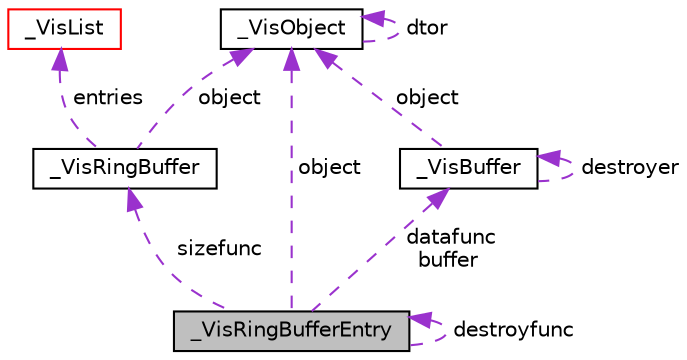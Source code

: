 digraph G
{
  edge [fontname="Helvetica",fontsize="10",labelfontname="Helvetica",labelfontsize="10"];
  node [fontname="Helvetica",fontsize="10",shape=record];
  Node1 [label="_VisRingBufferEntry",height=0.2,width=0.4,color="black", fillcolor="grey75", style="filled" fontcolor="black"];
  Node1 -> Node1 [dir="back",color="darkorchid3",fontsize="10",style="dashed",label=" destroyfunc" ,fontname="Helvetica"];
  Node2 -> Node1 [dir="back",color="darkorchid3",fontsize="10",style="dashed",label=" sizefunc" ,fontname="Helvetica"];
  Node2 [label="_VisRingBuffer",height=0.2,width=0.4,color="black", fillcolor="white", style="filled",URL="$struct__VisRingBuffer.html",tooltip="The VisRingBuffer data structure holding the ringbuffer."];
  Node3 -> Node2 [dir="back",color="darkorchid3",fontsize="10",style="dashed",label=" entries" ,fontname="Helvetica"];
  Node3 [label="_VisList",height=0.2,width=0.4,color="red", fillcolor="white", style="filled",URL="$struct__VisList.html",tooltip="The VisList data structure represents a linked list."];
  Node4 -> Node2 [dir="back",color="darkorchid3",fontsize="10",style="dashed",label=" object" ,fontname="Helvetica"];
  Node4 [label="_VisObject",height=0.2,width=0.4,color="black", fillcolor="white", style="filled",URL="$struct__VisObject.html",tooltip="The VisObject structure contains all the VisObject housekeeping data like refcounting and a pointer t..."];
  Node4 -> Node4 [dir="back",color="darkorchid3",fontsize="10",style="dashed",label=" dtor" ,fontname="Helvetica"];
  Node5 -> Node1 [dir="back",color="darkorchid3",fontsize="10",style="dashed",label=" datafunc\nbuffer" ,fontname="Helvetica"];
  Node5 [label="_VisBuffer",height=0.2,width=0.4,color="black", fillcolor="white", style="filled",URL="$struct__VisBuffer.html",tooltip="The VisBuffer data structure holding a buffer and information regarding the buffer."];
  Node5 -> Node5 [dir="back",color="darkorchid3",fontsize="10",style="dashed",label=" destroyer" ,fontname="Helvetica"];
  Node4 -> Node5 [dir="back",color="darkorchid3",fontsize="10",style="dashed",label=" object" ,fontname="Helvetica"];
  Node4 -> Node1 [dir="back",color="darkorchid3",fontsize="10",style="dashed",label=" object" ,fontname="Helvetica"];
}
